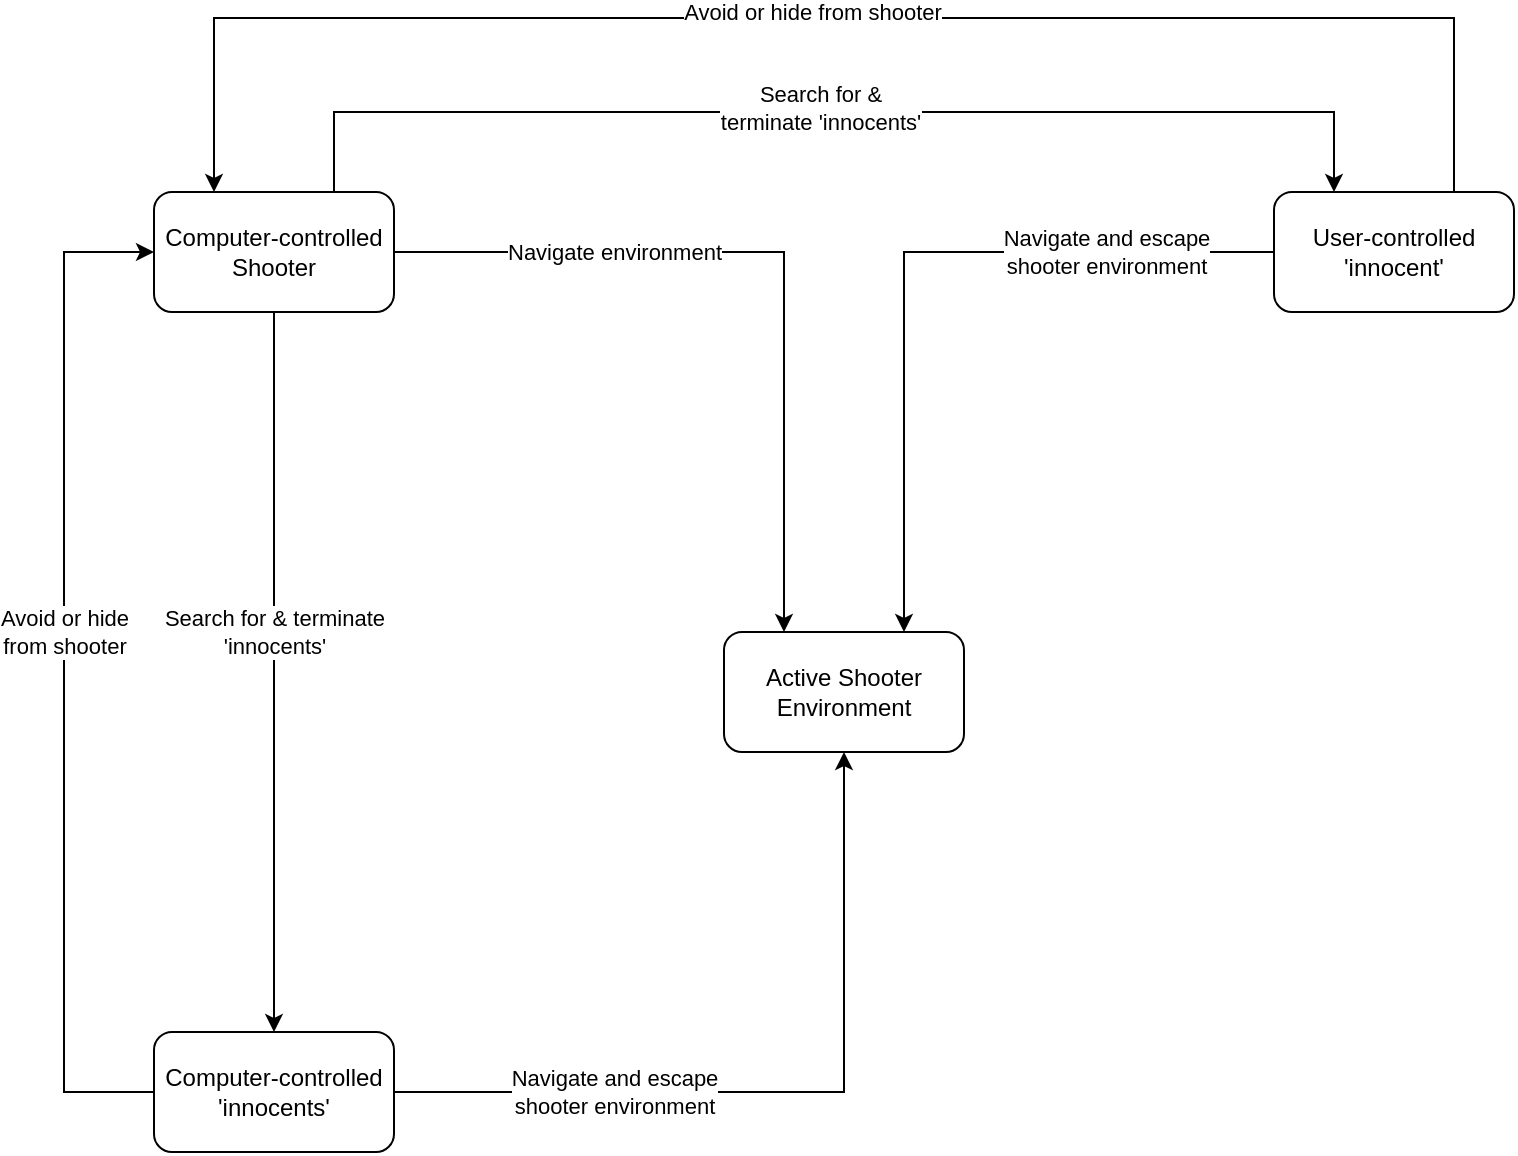 <mxfile version="20.2.3"><diagram id="9dNTB6ra2lTM_esY-2N1" name="Page-1"><mxGraphModel dx="1673" dy="988" grid="1" gridSize="10" guides="1" tooltips="1" connect="1" arrows="1" fold="1" page="1" pageScale="1" pageWidth="850" pageHeight="650" math="0" shadow="0"><root><mxCell id="0"/><mxCell id="1" parent="0"/><mxCell id="6bza0f_wjLC8BWIq-zJQ-5" style="edgeStyle=orthogonalEdgeStyle;rounded=0;orthogonalLoop=1;jettySize=auto;html=1;exitX=1;exitY=0.5;exitDx=0;exitDy=0;entryX=0.25;entryY=0;entryDx=0;entryDy=0;" edge="1" parent="1" source="6bza0f_wjLC8BWIq-zJQ-1" target="6bza0f_wjLC8BWIq-zJQ-2"><mxGeometry relative="1" as="geometry"/></mxCell><mxCell id="6bza0f_wjLC8BWIq-zJQ-6" value="Navigate environment" style="edgeLabel;html=1;align=center;verticalAlign=middle;resizable=0;points=[];" vertex="1" connectable="0" parent="6bza0f_wjLC8BWIq-zJQ-5"><mxGeometry x="-0.158" y="-3" relative="1" as="geometry"><mxPoint x="-52" y="-3" as="offset"/></mxGeometry></mxCell><mxCell id="6bza0f_wjLC8BWIq-zJQ-11" style="edgeStyle=orthogonalEdgeStyle;rounded=0;orthogonalLoop=1;jettySize=auto;html=1;exitX=0.5;exitY=1;exitDx=0;exitDy=0;entryX=0.5;entryY=0;entryDx=0;entryDy=0;" edge="1" parent="1" source="6bza0f_wjLC8BWIq-zJQ-1" target="6bza0f_wjLC8BWIq-zJQ-4"><mxGeometry relative="1" as="geometry"/></mxCell><mxCell id="6bza0f_wjLC8BWIq-zJQ-12" value="&lt;div&gt;Search for &amp;amp; terminate&lt;/div&gt;&lt;div&gt;'innocents'&lt;br&gt;&lt;/div&gt;" style="edgeLabel;html=1;align=center;verticalAlign=middle;resizable=0;points=[];" vertex="1" connectable="0" parent="6bza0f_wjLC8BWIq-zJQ-11"><mxGeometry x="-0.078" y="1" relative="1" as="geometry"><mxPoint x="-1" y="-6" as="offset"/></mxGeometry></mxCell><mxCell id="6bza0f_wjLC8BWIq-zJQ-13" style="edgeStyle=orthogonalEdgeStyle;rounded=0;orthogonalLoop=1;jettySize=auto;html=1;exitX=0.75;exitY=0;exitDx=0;exitDy=0;entryX=0.25;entryY=0;entryDx=0;entryDy=0;" edge="1" parent="1" source="6bza0f_wjLC8BWIq-zJQ-1" target="6bza0f_wjLC8BWIq-zJQ-3"><mxGeometry relative="1" as="geometry"><Array as="points"><mxPoint x="207" y="83"/><mxPoint x="707" y="83"/></Array></mxGeometry></mxCell><mxCell id="6bza0f_wjLC8BWIq-zJQ-14" value="&lt;div&gt;Search for &amp;amp; &lt;br&gt;&lt;/div&gt;&lt;div&gt;terminate 'innocents'&lt;/div&gt;" style="edgeLabel;html=1;align=center;verticalAlign=middle;resizable=0;points=[];" vertex="1" connectable="0" parent="6bza0f_wjLC8BWIq-zJQ-13"><mxGeometry x="0.201" y="2" relative="1" as="geometry"><mxPoint x="-66" as="offset"/></mxGeometry></mxCell><mxCell id="6bza0f_wjLC8BWIq-zJQ-1" value="Computer-controlled Shooter" style="rounded=1;whiteSpace=wrap;html=1;" vertex="1" parent="1"><mxGeometry x="117" y="123" width="120" height="60" as="geometry"/></mxCell><mxCell id="6bza0f_wjLC8BWIq-zJQ-2" value="&lt;div&gt;Active Shooter Environment&lt;/div&gt;" style="rounded=1;whiteSpace=wrap;html=1;" vertex="1" parent="1"><mxGeometry x="402" y="343" width="120" height="60" as="geometry"/></mxCell><mxCell id="6bza0f_wjLC8BWIq-zJQ-7" style="edgeStyle=orthogonalEdgeStyle;rounded=0;orthogonalLoop=1;jettySize=auto;html=1;exitX=0;exitY=0.5;exitDx=0;exitDy=0;entryX=0.75;entryY=0;entryDx=0;entryDy=0;" edge="1" parent="1" source="6bza0f_wjLC8BWIq-zJQ-3" target="6bza0f_wjLC8BWIq-zJQ-2"><mxGeometry relative="1" as="geometry"/></mxCell><mxCell id="6bza0f_wjLC8BWIq-zJQ-8" value="&lt;div&gt;Navigate and escape&lt;/div&gt;&lt;div&gt;shooter environment&lt;br&gt;&lt;/div&gt;" style="edgeLabel;html=1;align=center;verticalAlign=middle;resizable=0;points=[];" vertex="1" connectable="0" parent="6bza0f_wjLC8BWIq-zJQ-7"><mxGeometry x="-0.716" y="1" relative="1" as="geometry"><mxPoint x="-31" y="-1" as="offset"/></mxGeometry></mxCell><mxCell id="6bza0f_wjLC8BWIq-zJQ-16" style="edgeStyle=orthogonalEdgeStyle;rounded=0;orthogonalLoop=1;jettySize=auto;html=1;exitX=0.75;exitY=0;exitDx=0;exitDy=0;entryX=0.25;entryY=0;entryDx=0;entryDy=0;" edge="1" parent="1" source="6bza0f_wjLC8BWIq-zJQ-3" target="6bza0f_wjLC8BWIq-zJQ-1"><mxGeometry relative="1" as="geometry"><Array as="points"><mxPoint x="767" y="36"/><mxPoint x="147" y="36"/></Array></mxGeometry></mxCell><mxCell id="6bza0f_wjLC8BWIq-zJQ-17" value="Avoid or hide from shooter" style="edgeLabel;html=1;align=center;verticalAlign=middle;resizable=0;points=[];" vertex="1" connectable="0" parent="6bza0f_wjLC8BWIq-zJQ-16"><mxGeometry x="-0.051" y="-3" relative="1" as="geometry"><mxPoint x="-31" as="offset"/></mxGeometry></mxCell><mxCell id="6bza0f_wjLC8BWIq-zJQ-3" value="&lt;div&gt;User-controlled 'innocent'&lt;/div&gt;" style="rounded=1;whiteSpace=wrap;html=1;" vertex="1" parent="1"><mxGeometry x="677" y="123" width="120" height="60" as="geometry"/></mxCell><mxCell id="6bza0f_wjLC8BWIq-zJQ-9" style="edgeStyle=orthogonalEdgeStyle;rounded=0;orthogonalLoop=1;jettySize=auto;html=1;exitX=1;exitY=0.5;exitDx=0;exitDy=0;entryX=0.5;entryY=1;entryDx=0;entryDy=0;" edge="1" parent="1" source="6bza0f_wjLC8BWIq-zJQ-4" target="6bza0f_wjLC8BWIq-zJQ-2"><mxGeometry relative="1" as="geometry"/></mxCell><mxCell id="6bza0f_wjLC8BWIq-zJQ-10" value="&lt;div&gt;Navigate and escape &lt;br&gt;&lt;/div&gt;&lt;div&gt;shooter environment&lt;br&gt;&lt;/div&gt;" style="edgeLabel;html=1;align=center;verticalAlign=middle;resizable=0;points=[];" vertex="1" connectable="0" parent="6bza0f_wjLC8BWIq-zJQ-9"><mxGeometry x="-0.382" y="-3" relative="1" as="geometry"><mxPoint x="-12" y="-3" as="offset"/></mxGeometry></mxCell><mxCell id="6bza0f_wjLC8BWIq-zJQ-18" style="edgeStyle=orthogonalEdgeStyle;rounded=0;orthogonalLoop=1;jettySize=auto;html=1;exitX=0;exitY=0.5;exitDx=0;exitDy=0;entryX=0;entryY=0.5;entryDx=0;entryDy=0;" edge="1" parent="1" source="6bza0f_wjLC8BWIq-zJQ-4" target="6bza0f_wjLC8BWIq-zJQ-1"><mxGeometry relative="1" as="geometry"><Array as="points"><mxPoint x="72" y="573"/><mxPoint x="72" y="153"/></Array></mxGeometry></mxCell><mxCell id="6bza0f_wjLC8BWIq-zJQ-19" value="&lt;div&gt;Avoid or hide&lt;/div&gt;&lt;div&gt;from shooter&lt;br&gt;&lt;/div&gt;" style="edgeLabel;html=1;align=center;verticalAlign=middle;resizable=0;points=[];" vertex="1" connectable="0" parent="6bza0f_wjLC8BWIq-zJQ-18"><mxGeometry x="0.094" relative="1" as="geometry"><mxPoint y="4" as="offset"/></mxGeometry></mxCell><mxCell id="6bza0f_wjLC8BWIq-zJQ-4" value="&lt;div&gt;Computer-controlled 'innocents'&lt;/div&gt;" style="rounded=1;whiteSpace=wrap;html=1;" vertex="1" parent="1"><mxGeometry x="117" y="543" width="120" height="60" as="geometry"/></mxCell></root></mxGraphModel></diagram></mxfile>